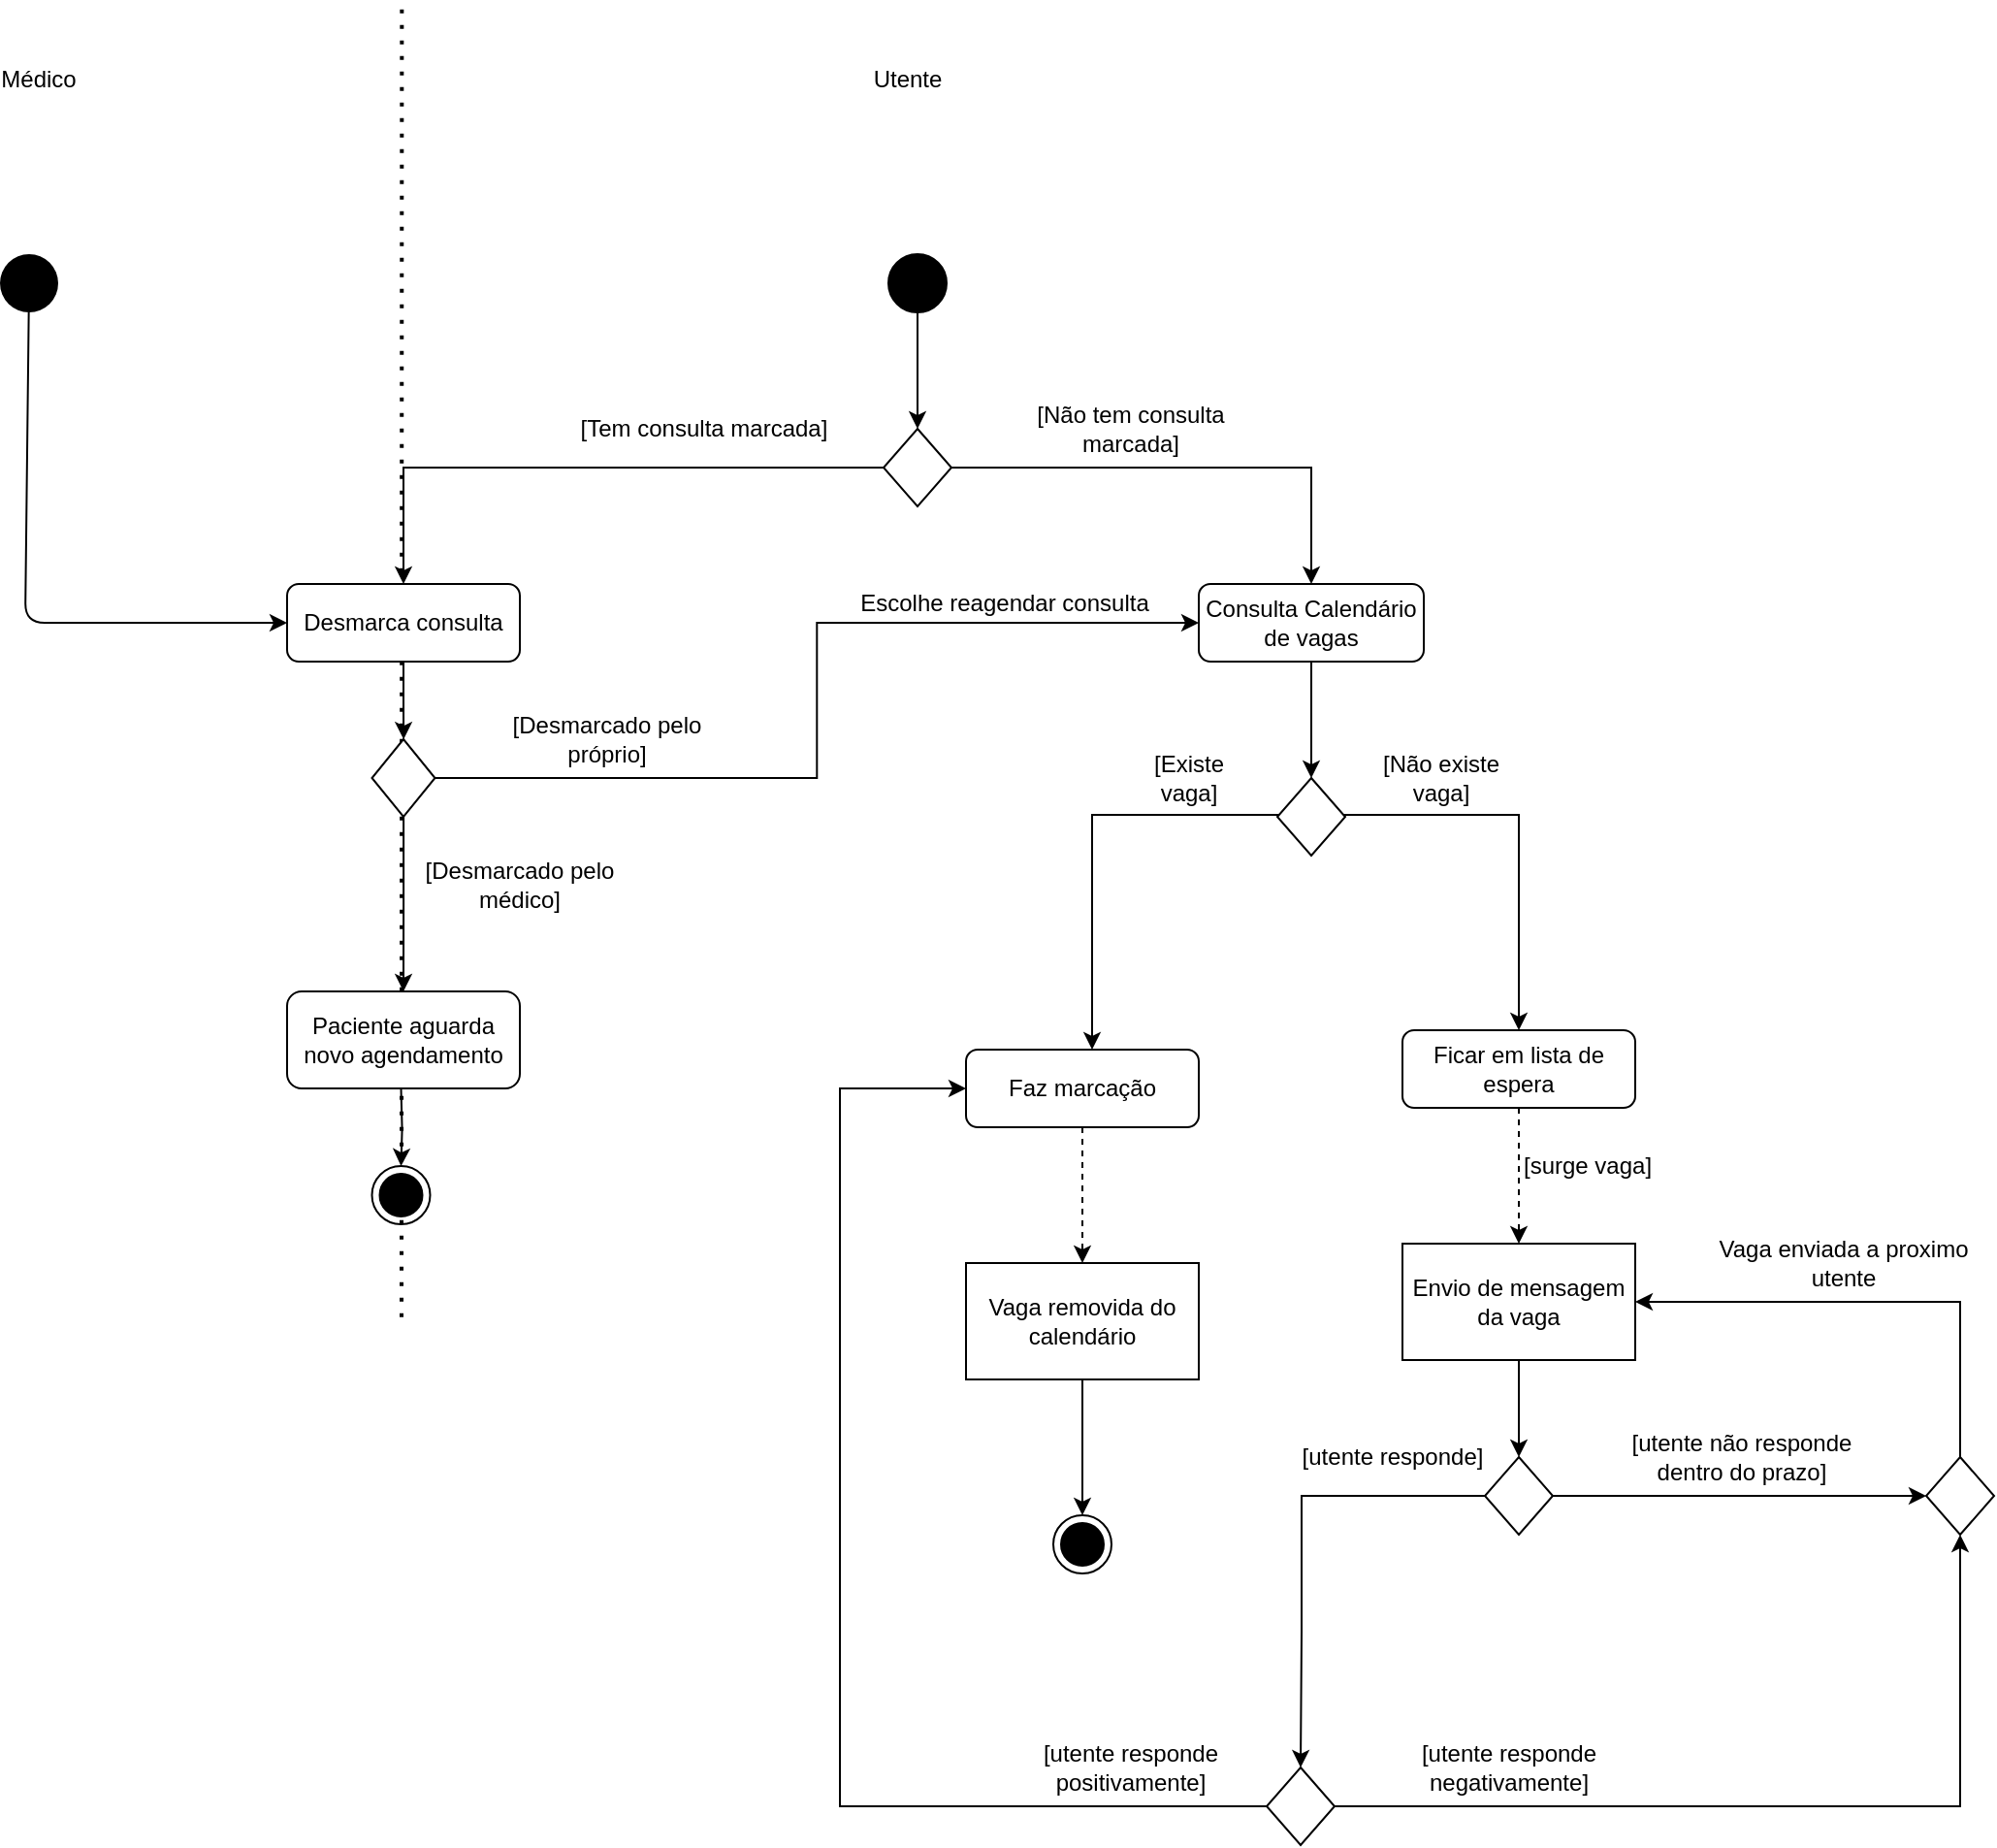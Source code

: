 <mxfile version="14.2.7" type="device"><diagram id="fE2q1EQBlyD9CO7DV_Ju" name="Page-1"><mxGraphModel dx="1640" dy="568" grid="1" gridSize="10" guides="1" tooltips="1" connect="1" arrows="1" fold="1" page="1" pageScale="1" pageWidth="827" pageHeight="1169" math="0" shadow="0"><root><mxCell id="0"/><mxCell id="1" parent="0"/><mxCell id="RNkmGLX19bO2HrPl-Dzu-5" value="" style="endArrow=none;dashed=1;html=1;dashPattern=1 3;strokeWidth=2;" parent="1" edge="1"><mxGeometry width="50" height="50" relative="1" as="geometry"><mxPoint x="374" y="1357.861" as="sourcePoint"/><mxPoint x="374.17" y="680" as="targetPoint"/></mxGeometry></mxCell><mxCell id="CZt57cvhaLG8BDXaRBG4-1" value="" style="ellipse;whiteSpace=wrap;html=1;aspect=fixed;fillColor=#000000;" parent="1" vertex="1"><mxGeometry x="625" y="810" width="30" height="30" as="geometry"/></mxCell><mxCell id="CZt57cvhaLG8BDXaRBG4-2" value="" style="endArrow=classic;html=1;exitX=0.5;exitY=1;exitDx=0;exitDy=0;entryX=0.5;entryY=0;entryDx=0;entryDy=0;" parent="1" source="CZt57cvhaLG8BDXaRBG4-1" target="CZt57cvhaLG8BDXaRBG4-10" edge="1"><mxGeometry width="50" height="50" relative="1" as="geometry"><mxPoint x="638.5" y="850.0" as="sourcePoint"/><mxPoint x="639.5" y="890" as="targetPoint"/></mxGeometry></mxCell><mxCell id="CZt57cvhaLG8BDXaRBG4-3" value="" style="edgeStyle=orthogonalEdgeStyle;rounded=0;orthogonalLoop=1;jettySize=auto;html=1;dashed=1;" parent="1" source="CZt57cvhaLG8BDXaRBG4-4" target="CZt57cvhaLG8BDXaRBG4-6" edge="1"><mxGeometry relative="1" as="geometry"/></mxCell><mxCell id="CZt57cvhaLG8BDXaRBG4-4" value="Faz marcação" style="rounded=1;whiteSpace=wrap;html=1;" parent="1" vertex="1"><mxGeometry x="665" y="1220" width="120" height="40" as="geometry"/></mxCell><mxCell id="CZt57cvhaLG8BDXaRBG4-5" style="edgeStyle=orthogonalEdgeStyle;rounded=0;orthogonalLoop=1;jettySize=auto;html=1;entryX=0.5;entryY=0;entryDx=0;entryDy=0;" parent="1" source="CZt57cvhaLG8BDXaRBG4-6" target="CZt57cvhaLG8BDXaRBG4-7" edge="1"><mxGeometry relative="1" as="geometry"/></mxCell><mxCell id="CZt57cvhaLG8BDXaRBG4-6" value="Vaga removida do calendário" style="whiteSpace=wrap;html=1;rounded=1;arcSize=0;" parent="1" vertex="1"><mxGeometry x="665" y="1330" width="120" height="60" as="geometry"/></mxCell><mxCell id="CZt57cvhaLG8BDXaRBG4-7" value="" style="ellipse;html=1;shape=endState;fillColor=#000000;" parent="1" vertex="1"><mxGeometry x="710" y="1460" width="30" height="30" as="geometry"/></mxCell><mxCell id="CZt57cvhaLG8BDXaRBG4-8" style="edgeStyle=orthogonalEdgeStyle;rounded=0;orthogonalLoop=1;jettySize=auto;html=1;" parent="1" source="CZt57cvhaLG8BDXaRBG4-10" target="CZt57cvhaLG8BDXaRBG4-16" edge="1"><mxGeometry relative="1" as="geometry"><mxPoint x="455" y="970" as="targetPoint"/><Array as="points"><mxPoint x="375" y="920"/></Array></mxGeometry></mxCell><mxCell id="CZt57cvhaLG8BDXaRBG4-9" style="edgeStyle=orthogonalEdgeStyle;rounded=0;orthogonalLoop=1;jettySize=auto;html=1;entryX=0.5;entryY=0;entryDx=0;entryDy=0;" parent="1" source="CZt57cvhaLG8BDXaRBG4-10" target="CZt57cvhaLG8BDXaRBG4-14" edge="1"><mxGeometry relative="1" as="geometry"><mxPoint x="845" y="970" as="targetPoint"/></mxGeometry></mxCell><mxCell id="CZt57cvhaLG8BDXaRBG4-10" value="" style="rhombus;whiteSpace=wrap;html=1;fillColor=#FFFFFF;" parent="1" vertex="1"><mxGeometry x="622.5" y="900" width="35" height="40" as="geometry"/></mxCell><mxCell id="CZt57cvhaLG8BDXaRBG4-11" value="[Tem consulta marcada]" style="text;html=1;strokeColor=none;fillColor=none;align=center;verticalAlign=middle;whiteSpace=wrap;rounded=0;" parent="1" vertex="1"><mxGeometry x="465" y="890" width="130" height="20" as="geometry"/></mxCell><mxCell id="CZt57cvhaLG8BDXaRBG4-12" value="[Não tem consulta marcada]" style="text;html=1;strokeColor=none;fillColor=none;align=center;verticalAlign=middle;whiteSpace=wrap;rounded=0;" parent="1" vertex="1"><mxGeometry x="685" y="890" width="130" height="20" as="geometry"/></mxCell><mxCell id="-d7AxPLeXQz7S9zCWMwW-50" style="edgeStyle=orthogonalEdgeStyle;rounded=0;orthogonalLoop=1;jettySize=auto;html=1;" parent="1" source="CZt57cvhaLG8BDXaRBG4-14" target="-d7AxPLeXQz7S9zCWMwW-11" edge="1"><mxGeometry relative="1" as="geometry"/></mxCell><mxCell id="CZt57cvhaLG8BDXaRBG4-14" value="Consulta Calendário de vagas" style="rounded=1;whiteSpace=wrap;html=1;" parent="1" vertex="1"><mxGeometry x="785" y="980" width="116" height="40" as="geometry"/></mxCell><mxCell id="CZt57cvhaLG8BDXaRBG4-15" value="" style="edgeStyle=orthogonalEdgeStyle;rounded=0;orthogonalLoop=1;jettySize=auto;html=1;exitX=0.5;exitY=1;exitDx=0;exitDy=0;" parent="1" source="CZt57cvhaLG8BDXaRBG4-16" target="CZt57cvhaLG8BDXaRBG4-24" edge="1"><mxGeometry relative="1" as="geometry"><mxPoint x="375" y="1030" as="sourcePoint"/></mxGeometry></mxCell><mxCell id="CZt57cvhaLG8BDXaRBG4-16" value="Desmarca consulta" style="rounded=1;whiteSpace=wrap;html=1;" parent="1" vertex="1"><mxGeometry x="315" y="980" width="120" height="40" as="geometry"/></mxCell><mxCell id="CZt57cvhaLG8BDXaRBG4-17" value="Escolhe reagendar consulta" style="text;html=1;strokeColor=none;fillColor=none;align=center;verticalAlign=middle;whiteSpace=wrap;rounded=0;" parent="1" vertex="1"><mxGeometry x="595" y="980" width="180" height="20" as="geometry"/></mxCell><mxCell id="CZt57cvhaLG8BDXaRBG4-18" value="" style="ellipse;whiteSpace=wrap;html=1;aspect=fixed;fillColor=#000000;strokeColor=none;" parent="1" vertex="1"><mxGeometry x="167" y="810" width="30" height="30" as="geometry"/></mxCell><mxCell id="CZt57cvhaLG8BDXaRBG4-19" value="" style="endArrow=classic;html=1;entryX=0;entryY=0.5;entryDx=0;entryDy=0;" parent="1" source="CZt57cvhaLG8BDXaRBG4-18" target="CZt57cvhaLG8BDXaRBG4-16" edge="1"><mxGeometry width="50" height="50" relative="1" as="geometry"><mxPoint x="175" y="860" as="sourcePoint"/><mxPoint x="239.5" y="890" as="targetPoint"/><Array as="points"><mxPoint x="180" y="1000"/></Array></mxGeometry></mxCell><mxCell id="CZt57cvhaLG8BDXaRBG4-20" value="[Desmarcado pelo médico]" style="text;html=1;strokeColor=none;fillColor=none;align=center;verticalAlign=middle;whiteSpace=wrap;rounded=0;" parent="1" vertex="1"><mxGeometry x="370" y="1125" width="130" height="20" as="geometry"/></mxCell><mxCell id="CZt57cvhaLG8BDXaRBG4-21" value="[Desmarcado pelo próprio]" style="text;html=1;strokeColor=none;fillColor=none;align=center;verticalAlign=middle;whiteSpace=wrap;rounded=0;" parent="1" vertex="1"><mxGeometry x="415" y="1050" width="130" height="20" as="geometry"/></mxCell><mxCell id="CZt57cvhaLG8BDXaRBG4-22" style="edgeStyle=orthogonalEdgeStyle;rounded=0;orthogonalLoop=1;jettySize=auto;html=1;entryX=0;entryY=0.5;entryDx=0;entryDy=0;" parent="1" source="CZt57cvhaLG8BDXaRBG4-24" target="CZt57cvhaLG8BDXaRBG4-14" edge="1"><mxGeometry relative="1" as="geometry"/></mxCell><mxCell id="CZt57cvhaLG8BDXaRBG4-23" style="edgeStyle=orthogonalEdgeStyle;rounded=0;orthogonalLoop=1;jettySize=auto;html=1;" parent="1" source="CZt57cvhaLG8BDXaRBG4-24" target="CZt57cvhaLG8BDXaRBG4-25" edge="1"><mxGeometry relative="1" as="geometry"><mxPoint x="375" y="1180" as="targetPoint"/></mxGeometry></mxCell><mxCell id="CZt57cvhaLG8BDXaRBG4-24" value="" style="rhombus;whiteSpace=wrap;html=1;fillColor=#FFFFFF;" parent="1" vertex="1"><mxGeometry x="358.75" y="1060" width="32.5" height="40" as="geometry"/></mxCell><mxCell id="CZt57cvhaLG8BDXaRBG4-25" value="Paciente aguarda novo agendamento" style="rounded=1;whiteSpace=wrap;html=1;" parent="1" vertex="1"><mxGeometry x="315" y="1190" width="120" height="50" as="geometry"/></mxCell><mxCell id="CZt57cvhaLG8BDXaRBG4-26" style="edgeStyle=orthogonalEdgeStyle;rounded=0;orthogonalLoop=1;jettySize=auto;html=1;entryX=0.5;entryY=0;entryDx=0;entryDy=0;" parent="1" target="CZt57cvhaLG8BDXaRBG4-27" edge="1"><mxGeometry relative="1" as="geometry"><mxPoint x="373.75" y="1240" as="sourcePoint"/></mxGeometry></mxCell><mxCell id="CZt57cvhaLG8BDXaRBG4-27" value="" style="ellipse;html=1;shape=endState;fillColor=#000000;" parent="1" vertex="1"><mxGeometry x="358.75" y="1280" width="30" height="30" as="geometry"/></mxCell><mxCell id="CZt57cvhaLG8BDXaRBG4-28" value="Médico" style="text;html=1;strokeColor=none;fillColor=none;align=center;verticalAlign=middle;whiteSpace=wrap;rounded=0;" parent="1" vertex="1"><mxGeometry x="167" y="710" width="40" height="20" as="geometry"/></mxCell><mxCell id="CZt57cvhaLG8BDXaRBG4-29" value="Utente" style="text;html=1;strokeColor=none;fillColor=none;align=center;verticalAlign=middle;whiteSpace=wrap;rounded=0;" parent="1" vertex="1"><mxGeometry x="615" y="710" width="40" height="20" as="geometry"/></mxCell><mxCell id="CZt57cvhaLG8BDXaRBG4-30" value="" style="endArrow=none;html=1;strokeColor=none;" parent="1" edge="1"><mxGeometry width="50" height="50" relative="1" as="geometry"><mxPoint x="374.41" y="1300" as="sourcePoint"/><mxPoint x="374.82" y="700" as="targetPoint"/></mxGeometry></mxCell><mxCell id="-d7AxPLeXQz7S9zCWMwW-9" style="edgeStyle=orthogonalEdgeStyle;rounded=0;orthogonalLoop=1;jettySize=auto;html=1;" parent="1" source="-d7AxPLeXQz7S9zCWMwW-11" edge="1"><mxGeometry relative="1" as="geometry"><mxPoint x="730" y="1220" as="targetPoint"/><Array as="points"><mxPoint x="730" y="1099"/></Array></mxGeometry></mxCell><mxCell id="-d7AxPLeXQz7S9zCWMwW-10" style="edgeStyle=orthogonalEdgeStyle;rounded=0;orthogonalLoop=1;jettySize=auto;html=1;" parent="1" source="-d7AxPLeXQz7S9zCWMwW-11" edge="1"><mxGeometry relative="1" as="geometry"><mxPoint x="950" y="1210" as="targetPoint"/><Array as="points"><mxPoint x="950" y="1099"/></Array></mxGeometry></mxCell><mxCell id="-d7AxPLeXQz7S9zCWMwW-11" value="" style="rhombus;whiteSpace=wrap;html=1;fillColor=#FFFFFF;" parent="1" vertex="1"><mxGeometry x="825.5" y="1080" width="35" height="40" as="geometry"/></mxCell><mxCell id="-d7AxPLeXQz7S9zCWMwW-20" value="" style="edgeStyle=orthogonalEdgeStyle;rounded=0;orthogonalLoop=1;jettySize=auto;html=1;dashed=1;" parent="1" source="-d7AxPLeXQz7S9zCWMwW-21" target="-d7AxPLeXQz7S9zCWMwW-22" edge="1"><mxGeometry relative="1" as="geometry"/></mxCell><mxCell id="-d7AxPLeXQz7S9zCWMwW-21" value="Ficar em lista de espera" style="rounded=1;whiteSpace=wrap;html=1;" parent="1" vertex="1"><mxGeometry x="890" y="1210" width="120" height="40" as="geometry"/></mxCell><mxCell id="-d7AxPLeXQz7S9zCWMwW-41" style="edgeStyle=orthogonalEdgeStyle;rounded=0;orthogonalLoop=1;jettySize=auto;html=1;" parent="1" source="-d7AxPLeXQz7S9zCWMwW-22" target="-d7AxPLeXQz7S9zCWMwW-38" edge="1"><mxGeometry relative="1" as="geometry"/></mxCell><mxCell id="-d7AxPLeXQz7S9zCWMwW-22" value="Envio de mensagem da vaga" style="whiteSpace=wrap;html=1;rounded=1;arcSize=0;" parent="1" vertex="1"><mxGeometry x="890" y="1320" width="120" height="60" as="geometry"/></mxCell><mxCell id="-d7AxPLeXQz7S9zCWMwW-26" value="[surge vaga]" style="text;html=1;align=center;verticalAlign=middle;resizable=0;points=[];autosize=1;" parent="1" vertex="1"><mxGeometry x="945" y="1270" width="80" height="20" as="geometry"/></mxCell><mxCell id="-d7AxPLeXQz7S9zCWMwW-36" style="edgeStyle=orthogonalEdgeStyle;rounded=0;orthogonalLoop=1;jettySize=auto;html=1;entryX=0.5;entryY=0;entryDx=0;entryDy=0;" parent="1" source="-d7AxPLeXQz7S9zCWMwW-38" target="-d7AxPLeXQz7S9zCWMwW-45" edge="1"><mxGeometry relative="1" as="geometry"><mxPoint x="835" y="1571" as="targetPoint"/><Array as="points"><mxPoint x="838" y="1450"/><mxPoint x="838" y="1520"/></Array></mxGeometry></mxCell><mxCell id="-d7AxPLeXQz7S9zCWMwW-38" value="" style="rhombus;whiteSpace=wrap;html=1;fillColor=#FFFFFF;" parent="1" vertex="1"><mxGeometry x="932.5" y="1430" width="35" height="40" as="geometry"/></mxCell><mxCell id="-d7AxPLeXQz7S9zCWMwW-39" value="[utente responde]" style="text;html=1;strokeColor=none;fillColor=none;align=center;verticalAlign=middle;whiteSpace=wrap;rounded=0;" parent="1" vertex="1"><mxGeometry x="820" y="1420" width="130" height="20" as="geometry"/></mxCell><mxCell id="-d7AxPLeXQz7S9zCWMwW-40" value="[utente não responde dentro do&amp;nbsp;prazo]" style="text;html=1;strokeColor=none;fillColor=none;align=center;verticalAlign=middle;whiteSpace=wrap;rounded=0;" parent="1" vertex="1"><mxGeometry x="1000" y="1420" width="130" height="20" as="geometry"/></mxCell><mxCell id="-d7AxPLeXQz7S9zCWMwW-43" style="edgeStyle=orthogonalEdgeStyle;rounded=0;orthogonalLoop=1;jettySize=auto;html=1;entryX=0;entryY=0.5;entryDx=0;entryDy=0;" parent="1" source="-d7AxPLeXQz7S9zCWMwW-45" target="CZt57cvhaLG8BDXaRBG4-4" edge="1"><mxGeometry relative="1" as="geometry"><mxPoint x="722.5" y="1731" as="targetPoint"/><Array as="points"><mxPoint x="600" y="1610"/><mxPoint x="600" y="1240"/></Array></mxGeometry></mxCell><mxCell id="RNkmGLX19bO2HrPl-Dzu-3" style="edgeStyle=orthogonalEdgeStyle;rounded=0;orthogonalLoop=1;jettySize=auto;html=1;exitX=1;exitY=0.5;exitDx=0;exitDy=0;entryX=0.5;entryY=1;entryDx=0;entryDy=0;" parent="1" source="-d7AxPLeXQz7S9zCWMwW-45" target="RNkmGLX19bO2HrPl-Dzu-2" edge="1"><mxGeometry relative="1" as="geometry"/></mxCell><mxCell id="-d7AxPLeXQz7S9zCWMwW-45" value="" style="rhombus;whiteSpace=wrap;html=1;fillColor=#FFFFFF;" parent="1" vertex="1"><mxGeometry x="820" y="1590" width="35" height="40" as="geometry"/></mxCell><mxCell id="-d7AxPLeXQz7S9zCWMwW-46" value="[utente responde positivamente]" style="text;html=1;strokeColor=none;fillColor=none;align=center;verticalAlign=middle;whiteSpace=wrap;rounded=0;" parent="1" vertex="1"><mxGeometry x="685" y="1580" width="130" height="20" as="geometry"/></mxCell><mxCell id="-d7AxPLeXQz7S9zCWMwW-47" value="[utente responde negativamente]" style="text;html=1;strokeColor=none;fillColor=none;align=center;verticalAlign=middle;whiteSpace=wrap;rounded=0;" parent="1" vertex="1"><mxGeometry x="880" y="1580" width="130" height="20" as="geometry"/></mxCell><mxCell id="-d7AxPLeXQz7S9zCWMwW-48" value="Vaga enviada a proximo utente" style="text;html=1;strokeColor=none;fillColor=none;align=center;verticalAlign=middle;whiteSpace=wrap;rounded=0;" parent="1" vertex="1"><mxGeometry x="1045" y="1320" width="145" height="20" as="geometry"/></mxCell><mxCell id="-d7AxPLeXQz7S9zCWMwW-51" value="[Existe vaga]" style="text;html=1;strokeColor=none;fillColor=none;align=center;verticalAlign=middle;whiteSpace=wrap;rounded=0;" parent="1" vertex="1"><mxGeometry x="760" y="1070" width="40" height="20" as="geometry"/></mxCell><mxCell id="-d7AxPLeXQz7S9zCWMwW-52" value="[Não existe vaga]" style="text;html=1;strokeColor=none;fillColor=none;align=center;verticalAlign=middle;whiteSpace=wrap;rounded=0;" parent="1" vertex="1"><mxGeometry x="870" y="1070" width="80" height="20" as="geometry"/></mxCell><mxCell id="RNkmGLX19bO2HrPl-Dzu-1" style="edgeStyle=orthogonalEdgeStyle;rounded=0;orthogonalLoop=1;jettySize=auto;html=1;exitX=1;exitY=0.5;exitDx=0;exitDy=0;entryX=0;entryY=0.5;entryDx=0;entryDy=0;" parent="1" source="-d7AxPLeXQz7S9zCWMwW-38" target="RNkmGLX19bO2HrPl-Dzu-2" edge="1"><mxGeometry relative="1" as="geometry"><mxPoint x="1130" y="1450" as="targetPoint"/><mxPoint x="1350" y="1460" as="sourcePoint"/></mxGeometry></mxCell><mxCell id="RNkmGLX19bO2HrPl-Dzu-4" style="edgeStyle=orthogonalEdgeStyle;rounded=0;orthogonalLoop=1;jettySize=auto;html=1;exitX=0.5;exitY=0;exitDx=0;exitDy=0;entryX=1;entryY=0.5;entryDx=0;entryDy=0;" parent="1" source="RNkmGLX19bO2HrPl-Dzu-2" target="-d7AxPLeXQz7S9zCWMwW-22" edge="1"><mxGeometry relative="1" as="geometry"/></mxCell><mxCell id="RNkmGLX19bO2HrPl-Dzu-2" value="" style="rhombus;whiteSpace=wrap;html=1;fillColor=#FFFFFF;" parent="1" vertex="1"><mxGeometry x="1160" y="1430" width="35" height="40" as="geometry"/></mxCell></root></mxGraphModel></diagram></mxfile>